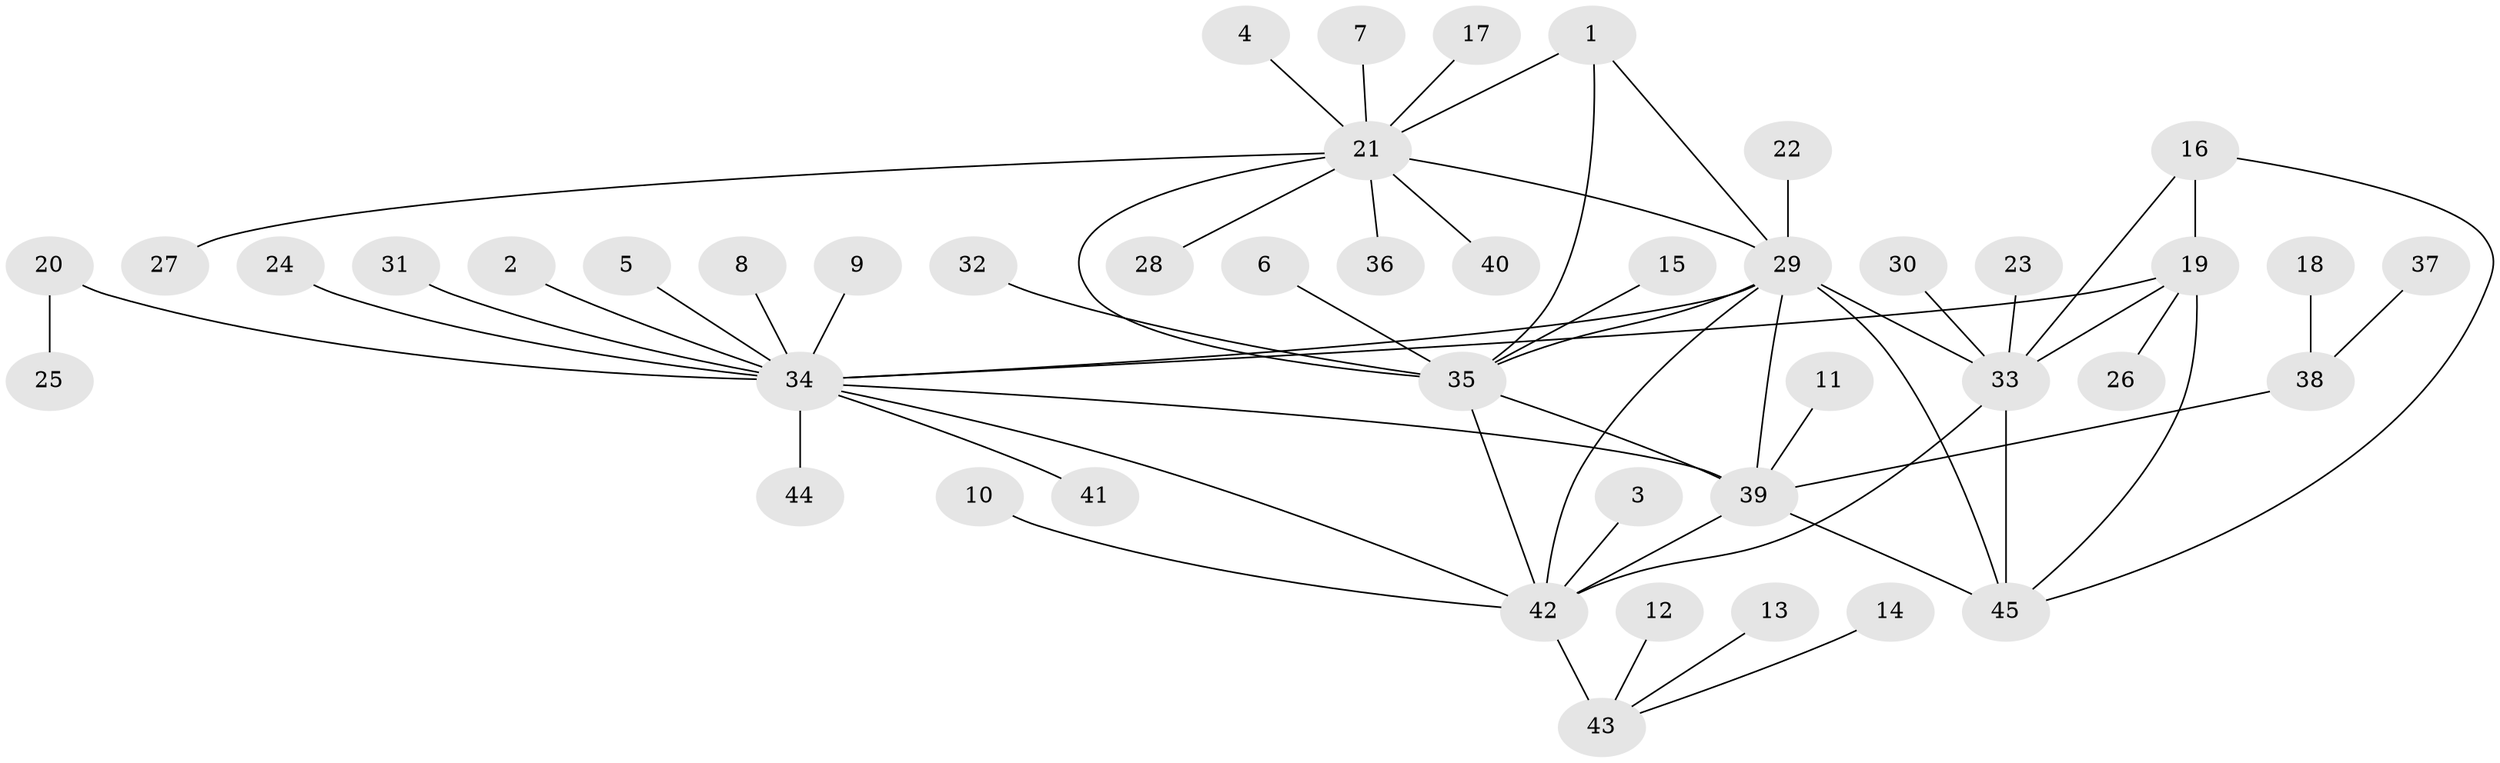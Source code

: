 // original degree distribution, {6: 0.033707865168539325, 9: 0.011235955056179775, 7: 0.0449438202247191, 5: 0.056179775280898875, 12: 0.011235955056179775, 10: 0.033707865168539325, 3: 0.0449438202247191, 8: 0.02247191011235955, 4: 0.011235955056179775, 1: 0.651685393258427, 2: 0.07865168539325842}
// Generated by graph-tools (version 1.1) at 2025/50/03/09/25 03:50:37]
// undirected, 45 vertices, 59 edges
graph export_dot {
graph [start="1"]
  node [color=gray90,style=filled];
  1;
  2;
  3;
  4;
  5;
  6;
  7;
  8;
  9;
  10;
  11;
  12;
  13;
  14;
  15;
  16;
  17;
  18;
  19;
  20;
  21;
  22;
  23;
  24;
  25;
  26;
  27;
  28;
  29;
  30;
  31;
  32;
  33;
  34;
  35;
  36;
  37;
  38;
  39;
  40;
  41;
  42;
  43;
  44;
  45;
  1 -- 21 [weight=1.0];
  1 -- 29 [weight=1.0];
  1 -- 35 [weight=1.0];
  2 -- 34 [weight=1.0];
  3 -- 42 [weight=1.0];
  4 -- 21 [weight=1.0];
  5 -- 34 [weight=1.0];
  6 -- 35 [weight=1.0];
  7 -- 21 [weight=1.0];
  8 -- 34 [weight=1.0];
  9 -- 34 [weight=1.0];
  10 -- 42 [weight=1.0];
  11 -- 39 [weight=1.0];
  12 -- 43 [weight=1.0];
  13 -- 43 [weight=1.0];
  14 -- 43 [weight=1.0];
  15 -- 35 [weight=1.0];
  16 -- 19 [weight=1.0];
  16 -- 33 [weight=1.0];
  16 -- 45 [weight=1.0];
  17 -- 21 [weight=1.0];
  18 -- 38 [weight=1.0];
  19 -- 26 [weight=1.0];
  19 -- 33 [weight=1.0];
  19 -- 34 [weight=1.0];
  19 -- 45 [weight=1.0];
  20 -- 25 [weight=1.0];
  20 -- 34 [weight=1.0];
  21 -- 27 [weight=1.0];
  21 -- 28 [weight=1.0];
  21 -- 29 [weight=1.0];
  21 -- 35 [weight=1.0];
  21 -- 36 [weight=1.0];
  21 -- 40 [weight=1.0];
  22 -- 29 [weight=1.0];
  23 -- 33 [weight=1.0];
  24 -- 34 [weight=1.0];
  29 -- 33 [weight=1.0];
  29 -- 34 [weight=1.0];
  29 -- 35 [weight=1.0];
  29 -- 39 [weight=1.0];
  29 -- 42 [weight=1.0];
  29 -- 45 [weight=2.0];
  30 -- 33 [weight=1.0];
  31 -- 34 [weight=1.0];
  32 -- 35 [weight=1.0];
  33 -- 42 [weight=1.0];
  33 -- 45 [weight=1.0];
  34 -- 39 [weight=1.0];
  34 -- 41 [weight=1.0];
  34 -- 42 [weight=1.0];
  34 -- 44 [weight=1.0];
  35 -- 39 [weight=1.0];
  35 -- 42 [weight=1.0];
  37 -- 38 [weight=1.0];
  38 -- 39 [weight=1.0];
  39 -- 42 [weight=1.0];
  39 -- 45 [weight=1.0];
  42 -- 43 [weight=3.0];
}
